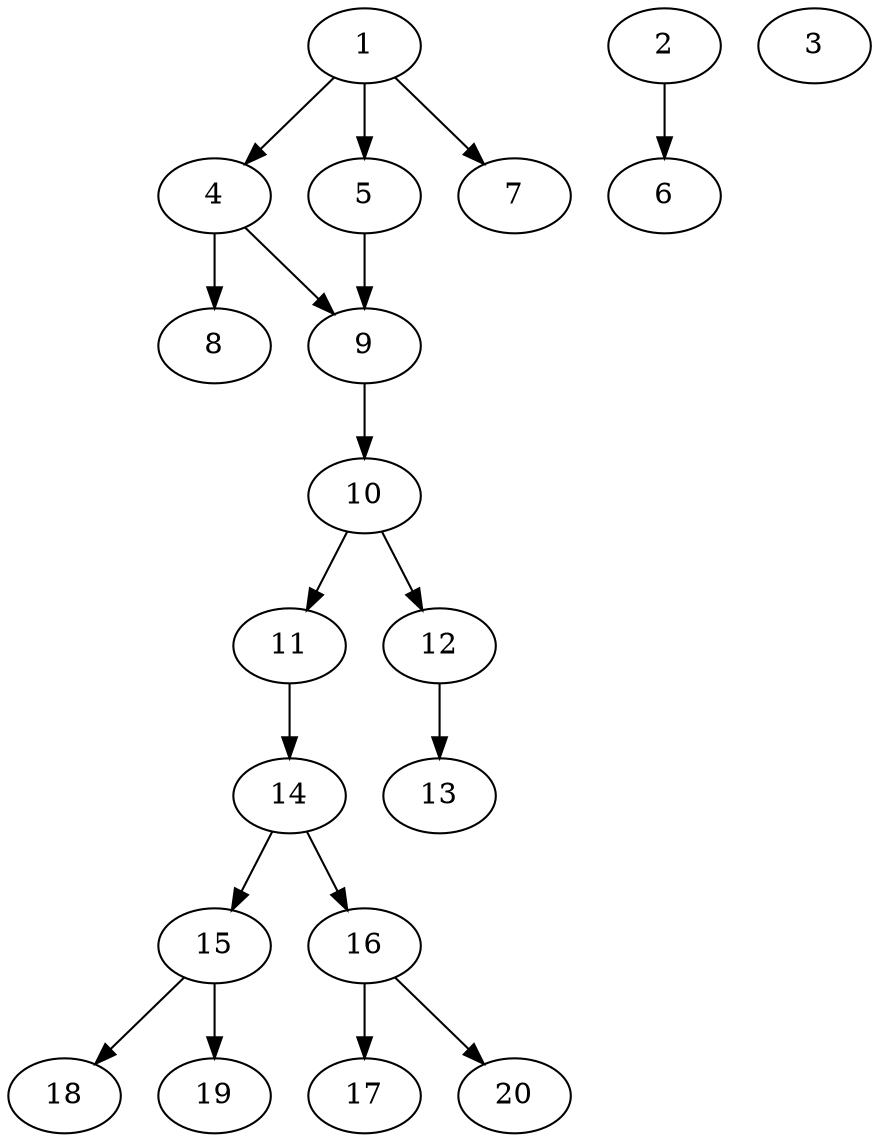 // DAG automatically generated by daggen at Sat Jul 27 15:35:20 2019
// ./daggen --dot -n 20 --ccr 0.3 --fat 0.4 --regular 0.5 --density 0.5 --mindata 5242880 --maxdata 52428800 
digraph G {
  1 [size="50309120", alpha="0.02", expect_size="15092736"] 
  1 -> 4 [size ="15092736"]
  1 -> 5 [size ="15092736"]
  1 -> 7 [size ="15092736"]
  2 [size="49070080", alpha="0.13", expect_size="14721024"] 
  2 -> 6 [size ="14721024"]
  3 [size="28255573", alpha="0.16", expect_size="8476672"] 
  4 [size="18592427", alpha="0.03", expect_size="5577728"] 
  4 -> 8 [size ="5577728"]
  4 -> 9 [size ="5577728"]
  5 [size="77595307", alpha="0.08", expect_size="23278592"] 
  5 -> 9 [size ="23278592"]
  6 [size="151569067", alpha="0.01", expect_size="45470720"] 
  7 [size="24023040", alpha="0.17", expect_size="7206912"] 
  8 [size="168280747", alpha="0.07", expect_size="50484224"] 
  9 [size="156480853", alpha="0.08", expect_size="46944256"] 
  9 -> 10 [size ="46944256"]
  10 [size="74642773", alpha="0.11", expect_size="22392832"] 
  10 -> 11 [size ="22392832"]
  10 -> 12 [size ="22392832"]
  11 [size="73024853", alpha="0.09", expect_size="21907456"] 
  11 -> 14 [size ="21907456"]
  12 [size="87947947", alpha="0.11", expect_size="26384384"] 
  12 -> 13 [size ="26384384"]
  13 [size="34754560", alpha="0.10", expect_size="10426368"] 
  14 [size="162245973", alpha="0.06", expect_size="48673792"] 
  14 -> 15 [size ="48673792"]
  14 -> 16 [size ="48673792"]
  15 [size="28064427", alpha="0.11", expect_size="8419328"] 
  15 -> 18 [size ="8419328"]
  15 -> 19 [size ="8419328"]
  16 [size="89340587", alpha="0.11", expect_size="26802176"] 
  16 -> 17 [size ="26802176"]
  16 -> 20 [size ="26802176"]
  17 [size="100850347", alpha="0.01", expect_size="30255104"] 
  18 [size="75441493", alpha="0.07", expect_size="22632448"] 
  19 [size="133044907", alpha="0.01", expect_size="39913472"] 
  20 [size="35573760", alpha="0.04", expect_size="10672128"] 
}
